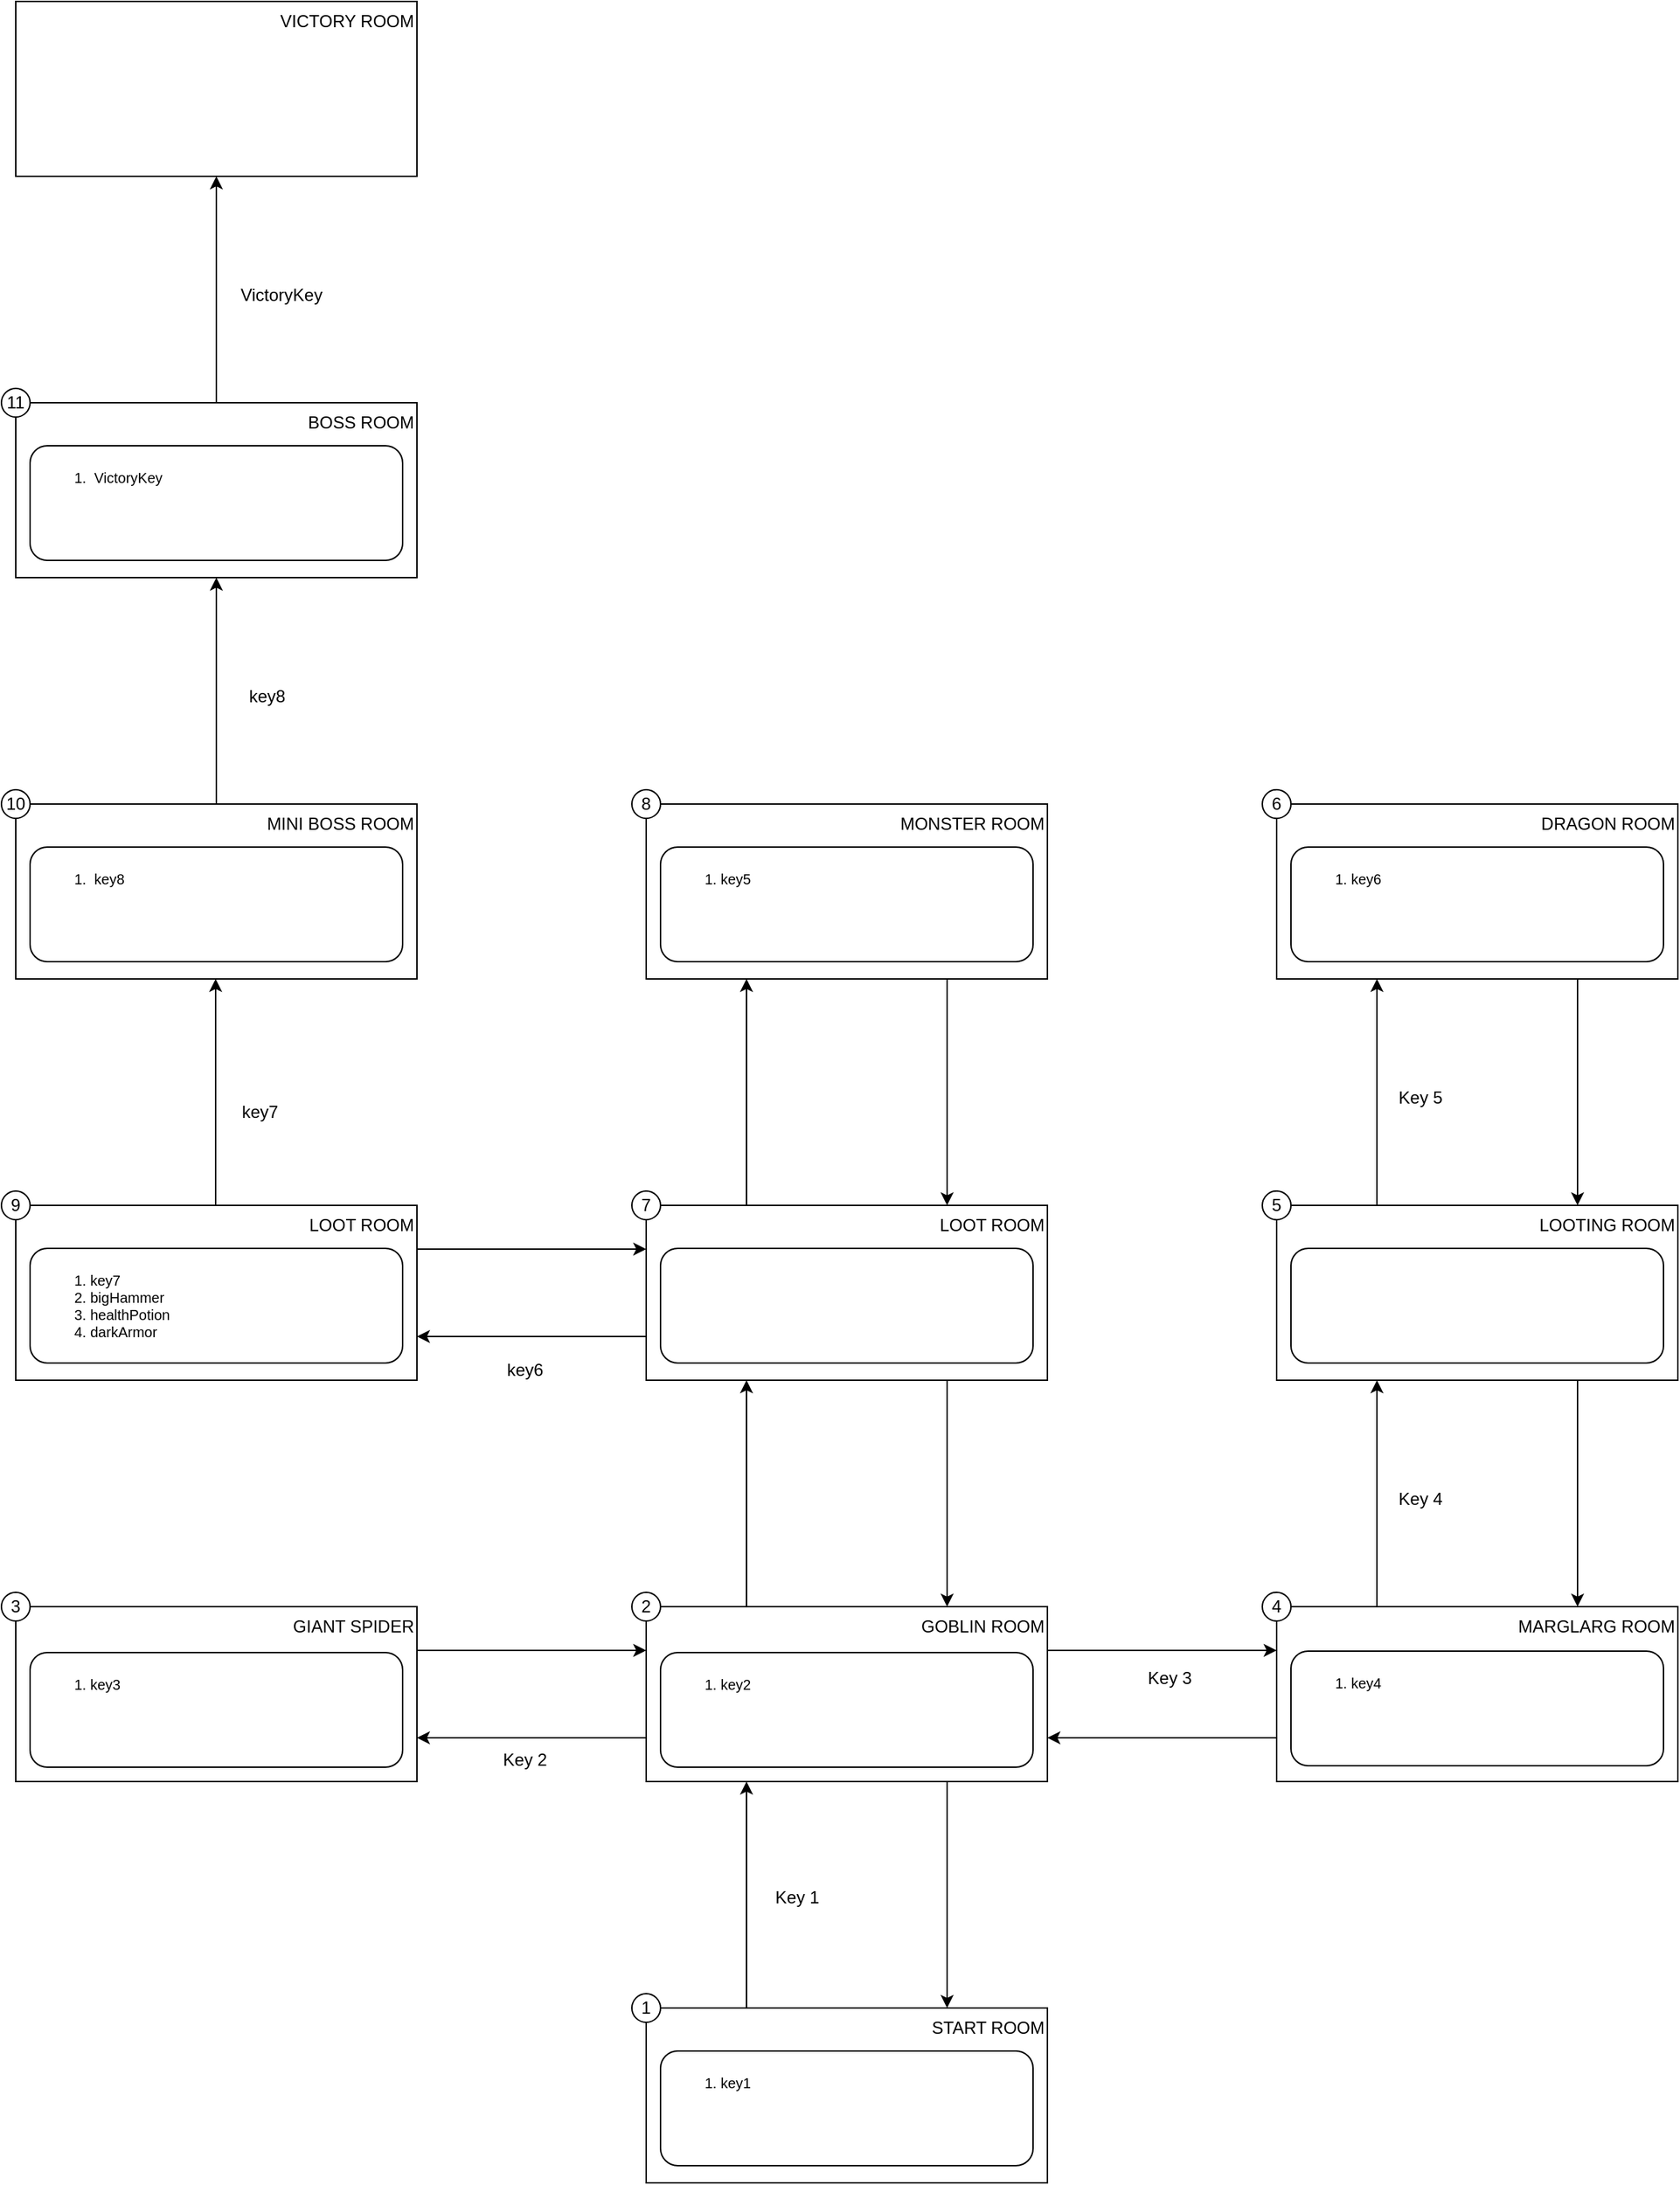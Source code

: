 <mxfile version="24.5.2" type="device">
  <diagram name="Pagina-1" id="9mHcJXdj0dUMFOOQDPm1">
    <mxGraphModel dx="2336" dy="1946" grid="1" gridSize="10" guides="1" tooltips="1" connect="1" arrows="1" fold="1" page="1" pageScale="1" pageWidth="827" pageHeight="1169" math="0" shadow="0">
      <root>
        <mxCell id="0" />
        <mxCell id="1" parent="0" />
        <mxCell id="ytGMDuZpWYm2PS7Yhij4-1" style="edgeStyle=none;rounded=0;orthogonalLoop=1;jettySize=auto;html=1;exitX=0.75;exitY=1;exitDx=0;exitDy=0;entryX=0.75;entryY=0;entryDx=0;entryDy=0;" edge="1" parent="1" source="ytGMDuZpWYm2PS7Yhij4-5" target="ytGMDuZpWYm2PS7Yhij4-7">
          <mxGeometry relative="1" as="geometry" />
        </mxCell>
        <mxCell id="ytGMDuZpWYm2PS7Yhij4-2" style="edgeStyle=none;rounded=0;orthogonalLoop=1;jettySize=auto;html=1;exitX=0;exitY=0.75;exitDx=0;exitDy=0;entryX=1;entryY=0.75;entryDx=0;entryDy=0;" edge="1" parent="1" source="ytGMDuZpWYm2PS7Yhij4-5" target="ytGMDuZpWYm2PS7Yhij4-12">
          <mxGeometry relative="1" as="geometry" />
        </mxCell>
        <mxCell id="ytGMDuZpWYm2PS7Yhij4-3" style="edgeStyle=none;rounded=0;orthogonalLoop=1;jettySize=auto;html=1;exitX=1;exitY=0.25;exitDx=0;exitDy=0;entryX=0;entryY=0.25;entryDx=0;entryDy=0;" edge="1" parent="1" source="ytGMDuZpWYm2PS7Yhij4-5" target="ytGMDuZpWYm2PS7Yhij4-10">
          <mxGeometry relative="1" as="geometry" />
        </mxCell>
        <mxCell id="ytGMDuZpWYm2PS7Yhij4-4" style="edgeStyle=none;rounded=0;orthogonalLoop=1;jettySize=auto;html=1;exitX=0.25;exitY=0;exitDx=0;exitDy=0;entryX=0.25;entryY=1;entryDx=0;entryDy=0;" edge="1" parent="1" source="ytGMDuZpWYm2PS7Yhij4-5" target="ytGMDuZpWYm2PS7Yhij4-19">
          <mxGeometry relative="1" as="geometry" />
        </mxCell>
        <mxCell id="ytGMDuZpWYm2PS7Yhij4-5" value="GOBLIN ROOM" style="whiteSpace=wrap;html=1;align=right;verticalAlign=top;" vertex="1" parent="1">
          <mxGeometry x="240" y="520" width="280" height="122" as="geometry" />
        </mxCell>
        <mxCell id="ytGMDuZpWYm2PS7Yhij4-6" style="edgeStyle=none;rounded=0;orthogonalLoop=1;jettySize=auto;html=1;exitX=0.25;exitY=0;exitDx=0;exitDy=0;entryX=0.25;entryY=1;entryDx=0;entryDy=0;" edge="1" parent="1" source="ytGMDuZpWYm2PS7Yhij4-7" target="ytGMDuZpWYm2PS7Yhij4-5">
          <mxGeometry relative="1" as="geometry" />
        </mxCell>
        <mxCell id="ytGMDuZpWYm2PS7Yhij4-7" value="START ROOM" style="whiteSpace=wrap;html=1;align=right;verticalAlign=top;" vertex="1" parent="1">
          <mxGeometry x="240" y="800" width="280" height="122" as="geometry" />
        </mxCell>
        <mxCell id="ytGMDuZpWYm2PS7Yhij4-8" style="edgeStyle=none;rounded=0;orthogonalLoop=1;jettySize=auto;html=1;exitX=0;exitY=0.75;exitDx=0;exitDy=0;entryX=1;entryY=0.75;entryDx=0;entryDy=0;" edge="1" parent="1" source="ytGMDuZpWYm2PS7Yhij4-10" target="ytGMDuZpWYm2PS7Yhij4-5">
          <mxGeometry relative="1" as="geometry" />
        </mxCell>
        <mxCell id="ytGMDuZpWYm2PS7Yhij4-9" style="edgeStyle=none;rounded=0;orthogonalLoop=1;jettySize=auto;html=1;exitX=0.25;exitY=0;exitDx=0;exitDy=0;entryX=0.25;entryY=1;entryDx=0;entryDy=0;" edge="1" parent="1" source="ytGMDuZpWYm2PS7Yhij4-10" target="ytGMDuZpWYm2PS7Yhij4-22">
          <mxGeometry relative="1" as="geometry" />
        </mxCell>
        <mxCell id="ytGMDuZpWYm2PS7Yhij4-10" value="MARGLARG ROOM" style="whiteSpace=wrap;html=1;align=right;verticalAlign=top;" vertex="1" parent="1">
          <mxGeometry x="680" y="520" width="280" height="122" as="geometry" />
        </mxCell>
        <mxCell id="ytGMDuZpWYm2PS7Yhij4-11" style="edgeStyle=none;rounded=0;orthogonalLoop=1;jettySize=auto;html=1;exitX=1;exitY=0.25;exitDx=0;exitDy=0;entryX=0;entryY=0.25;entryDx=0;entryDy=0;" edge="1" parent="1" source="ytGMDuZpWYm2PS7Yhij4-12" target="ytGMDuZpWYm2PS7Yhij4-5">
          <mxGeometry relative="1" as="geometry" />
        </mxCell>
        <mxCell id="ytGMDuZpWYm2PS7Yhij4-12" value="GIANT SPIDER" style="whiteSpace=wrap;html=1;align=right;verticalAlign=top;" vertex="1" parent="1">
          <mxGeometry x="-200" y="520" width="280" height="122" as="geometry" />
        </mxCell>
        <mxCell id="ytGMDuZpWYm2PS7Yhij4-13" style="edgeStyle=none;rounded=0;orthogonalLoop=1;jettySize=auto;html=1;exitX=1;exitY=0.25;exitDx=0;exitDy=0;entryX=0;entryY=0.25;entryDx=0;entryDy=0;" edge="1" parent="1" source="ytGMDuZpWYm2PS7Yhij4-15" target="ytGMDuZpWYm2PS7Yhij4-19">
          <mxGeometry relative="1" as="geometry" />
        </mxCell>
        <mxCell id="ytGMDuZpWYm2PS7Yhij4-14" style="edgeStyle=none;rounded=0;orthogonalLoop=1;jettySize=auto;html=1;exitX=0.5;exitY=0;exitDx=0;exitDy=0;entryX=0.5;entryY=1;entryDx=0;entryDy=0;" edge="1" parent="1">
          <mxGeometry relative="1" as="geometry">
            <mxPoint x="-60.5" y="240" as="sourcePoint" />
            <mxPoint x="-60.5" y="82" as="targetPoint" />
          </mxGeometry>
        </mxCell>
        <mxCell id="ytGMDuZpWYm2PS7Yhij4-15" value="LOOT ROOM" style="whiteSpace=wrap;html=1;align=right;verticalAlign=top;" vertex="1" parent="1">
          <mxGeometry x="-200" y="240" width="280" height="122" as="geometry" />
        </mxCell>
        <mxCell id="ytGMDuZpWYm2PS7Yhij4-16" style="edgeStyle=none;rounded=0;orthogonalLoop=1;jettySize=auto;html=1;exitX=0.75;exitY=1;exitDx=0;exitDy=0;entryX=0.75;entryY=0;entryDx=0;entryDy=0;" edge="1" parent="1" source="ytGMDuZpWYm2PS7Yhij4-19" target="ytGMDuZpWYm2PS7Yhij4-5">
          <mxGeometry relative="1" as="geometry" />
        </mxCell>
        <mxCell id="ytGMDuZpWYm2PS7Yhij4-17" style="edgeStyle=none;rounded=0;orthogonalLoop=1;jettySize=auto;html=1;exitX=0.25;exitY=0;exitDx=0;exitDy=0;entryX=0.25;entryY=1;entryDx=0;entryDy=0;" edge="1" parent="1" source="ytGMDuZpWYm2PS7Yhij4-19" target="ytGMDuZpWYm2PS7Yhij4-26">
          <mxGeometry relative="1" as="geometry" />
        </mxCell>
        <mxCell id="ytGMDuZpWYm2PS7Yhij4-18" style="edgeStyle=none;rounded=0;orthogonalLoop=1;jettySize=auto;html=1;exitX=0;exitY=0.75;exitDx=0;exitDy=0;entryX=1;entryY=0.75;entryDx=0;entryDy=0;" edge="1" parent="1" source="ytGMDuZpWYm2PS7Yhij4-19" target="ytGMDuZpWYm2PS7Yhij4-15">
          <mxGeometry relative="1" as="geometry" />
        </mxCell>
        <mxCell id="ytGMDuZpWYm2PS7Yhij4-19" value="LOOT ROOM" style="whiteSpace=wrap;html=1;align=right;verticalAlign=top;" vertex="1" parent="1">
          <mxGeometry x="240" y="240" width="280" height="122" as="geometry" />
        </mxCell>
        <mxCell id="ytGMDuZpWYm2PS7Yhij4-20" style="edgeStyle=none;rounded=0;orthogonalLoop=1;jettySize=auto;html=1;exitX=0.75;exitY=1;exitDx=0;exitDy=0;entryX=0.75;entryY=0;entryDx=0;entryDy=0;" edge="1" parent="1" source="ytGMDuZpWYm2PS7Yhij4-22" target="ytGMDuZpWYm2PS7Yhij4-10">
          <mxGeometry relative="1" as="geometry" />
        </mxCell>
        <mxCell id="ytGMDuZpWYm2PS7Yhij4-21" style="edgeStyle=none;rounded=0;orthogonalLoop=1;jettySize=auto;html=1;exitX=0.25;exitY=0;exitDx=0;exitDy=0;entryX=0.25;entryY=1;entryDx=0;entryDy=0;" edge="1" parent="1" source="ytGMDuZpWYm2PS7Yhij4-22" target="ytGMDuZpWYm2PS7Yhij4-24">
          <mxGeometry relative="1" as="geometry" />
        </mxCell>
        <mxCell id="ytGMDuZpWYm2PS7Yhij4-22" value="LOOTING ROOM" style="whiteSpace=wrap;html=1;verticalAlign=top;align=right;" vertex="1" parent="1">
          <mxGeometry x="680" y="240" width="280" height="122" as="geometry" />
        </mxCell>
        <mxCell id="ytGMDuZpWYm2PS7Yhij4-23" style="edgeStyle=none;rounded=0;orthogonalLoop=1;jettySize=auto;html=1;exitX=0.75;exitY=1;exitDx=0;exitDy=0;entryX=0.75;entryY=0;entryDx=0;entryDy=0;" edge="1" parent="1" source="ytGMDuZpWYm2PS7Yhij4-24" target="ytGMDuZpWYm2PS7Yhij4-22">
          <mxGeometry relative="1" as="geometry" />
        </mxCell>
        <mxCell id="ytGMDuZpWYm2PS7Yhij4-24" value="DRAGON ROOM" style="whiteSpace=wrap;html=1;align=right;verticalAlign=top;" vertex="1" parent="1">
          <mxGeometry x="680" y="-40" width="280" height="122" as="geometry" />
        </mxCell>
        <mxCell id="ytGMDuZpWYm2PS7Yhij4-25" style="edgeStyle=none;rounded=0;orthogonalLoop=1;jettySize=auto;html=1;exitX=0.75;exitY=1;exitDx=0;exitDy=0;entryX=0.75;entryY=0;entryDx=0;entryDy=0;" edge="1" parent="1" source="ytGMDuZpWYm2PS7Yhij4-26" target="ytGMDuZpWYm2PS7Yhij4-19">
          <mxGeometry relative="1" as="geometry" />
        </mxCell>
        <mxCell id="ytGMDuZpWYm2PS7Yhij4-26" value="MONSTER ROOM" style="whiteSpace=wrap;html=1;align=right;verticalAlign=top;" vertex="1" parent="1">
          <mxGeometry x="240" y="-40" width="280" height="122" as="geometry" />
        </mxCell>
        <mxCell id="ytGMDuZpWYm2PS7Yhij4-27" style="edgeStyle=none;rounded=0;orthogonalLoop=1;jettySize=auto;html=1;exitX=0.5;exitY=0;exitDx=0;exitDy=0;entryX=0.5;entryY=1;entryDx=0;entryDy=0;" edge="1" parent="1" source="ytGMDuZpWYm2PS7Yhij4-28" target="ytGMDuZpWYm2PS7Yhij4-29">
          <mxGeometry relative="1" as="geometry" />
        </mxCell>
        <mxCell id="ytGMDuZpWYm2PS7Yhij4-28" value="MINI BOSS ROOM" style="whiteSpace=wrap;html=1;align=right;verticalAlign=top;" vertex="1" parent="1">
          <mxGeometry x="-200" y="-40" width="280" height="122" as="geometry" />
        </mxCell>
        <mxCell id="ytGMDuZpWYm2PS7Yhij4-58" style="edgeStyle=orthogonalEdgeStyle;rounded=0;orthogonalLoop=1;jettySize=auto;html=1;exitX=0.5;exitY=0;exitDx=0;exitDy=0;entryX=0.5;entryY=1;entryDx=0;entryDy=0;" edge="1" parent="1" source="ytGMDuZpWYm2PS7Yhij4-29" target="ytGMDuZpWYm2PS7Yhij4-57">
          <mxGeometry relative="1" as="geometry" />
        </mxCell>
        <mxCell id="ytGMDuZpWYm2PS7Yhij4-29" value="BOSS ROOM" style="whiteSpace=wrap;html=1;align=right;horizontal=1;verticalAlign=top;" vertex="1" parent="1">
          <mxGeometry x="-200" y="-320" width="280" height="122" as="geometry" />
        </mxCell>
        <mxCell id="ytGMDuZpWYm2PS7Yhij4-30" value="Key 4" style="text;html=1;align=center;verticalAlign=middle;resizable=0;points=[];autosize=1;strokeColor=none;fillColor=none;" vertex="1" parent="1">
          <mxGeometry x="755" y="430" width="50" height="30" as="geometry" />
        </mxCell>
        <mxCell id="ytGMDuZpWYm2PS7Yhij4-31" value="Key 5" style="text;html=1;align=center;verticalAlign=middle;resizable=0;points=[];autosize=1;strokeColor=none;fillColor=none;" vertex="1" parent="1">
          <mxGeometry x="755" y="150" width="50" height="30" as="geometry" />
        </mxCell>
        <mxCell id="ytGMDuZpWYm2PS7Yhij4-32" value="Key 1" style="text;html=1;align=center;verticalAlign=middle;resizable=0;points=[];autosize=1;strokeColor=none;fillColor=none;" vertex="1" parent="1">
          <mxGeometry x="320" y="708" width="50" height="30" as="geometry" />
        </mxCell>
        <mxCell id="ytGMDuZpWYm2PS7Yhij4-33" value="Key 2" style="text;html=1;align=center;verticalAlign=middle;resizable=0;points=[];autosize=1;strokeColor=none;fillColor=none;" vertex="1" parent="1">
          <mxGeometry x="130" y="612" width="50" height="30" as="geometry" />
        </mxCell>
        <mxCell id="ytGMDuZpWYm2PS7Yhij4-34" value="Key 3" style="text;html=1;align=center;verticalAlign=middle;resizable=0;points=[];autosize=1;strokeColor=none;fillColor=none;" vertex="1" parent="1">
          <mxGeometry x="580" y="555" width="50" height="30" as="geometry" />
        </mxCell>
        <mxCell id="ytGMDuZpWYm2PS7Yhij4-35" value="1" style="ellipse;whiteSpace=wrap;html=1;" vertex="1" parent="1">
          <mxGeometry x="230" y="790" width="20" height="20" as="geometry" />
        </mxCell>
        <mxCell id="ytGMDuZpWYm2PS7Yhij4-36" value="2" style="ellipse;whiteSpace=wrap;html=1;" vertex="1" parent="1">
          <mxGeometry x="230" y="510" width="20" height="20" as="geometry" />
        </mxCell>
        <mxCell id="ytGMDuZpWYm2PS7Yhij4-37" value="3" style="ellipse;whiteSpace=wrap;html=1;" vertex="1" parent="1">
          <mxGeometry x="-210" y="510" width="20" height="20" as="geometry" />
        </mxCell>
        <mxCell id="ytGMDuZpWYm2PS7Yhij4-38" value="4" style="ellipse;whiteSpace=wrap;html=1;" vertex="1" parent="1">
          <mxGeometry x="670" y="510" width="20" height="20" as="geometry" />
        </mxCell>
        <mxCell id="ytGMDuZpWYm2PS7Yhij4-39" value="5" style="ellipse;whiteSpace=wrap;html=1;" vertex="1" parent="1">
          <mxGeometry x="670" y="230" width="20" height="20" as="geometry" />
        </mxCell>
        <mxCell id="ytGMDuZpWYm2PS7Yhij4-40" value="6" style="ellipse;whiteSpace=wrap;html=1;" vertex="1" parent="1">
          <mxGeometry x="670" y="-50" width="20" height="20" as="geometry" />
        </mxCell>
        <mxCell id="ytGMDuZpWYm2PS7Yhij4-41" value="7" style="ellipse;whiteSpace=wrap;html=1;" vertex="1" parent="1">
          <mxGeometry x="230" y="230" width="20" height="20" as="geometry" />
        </mxCell>
        <mxCell id="ytGMDuZpWYm2PS7Yhij4-42" value="8" style="ellipse;whiteSpace=wrap;html=1;" vertex="1" parent="1">
          <mxGeometry x="230" y="-50" width="20" height="20" as="geometry" />
        </mxCell>
        <mxCell id="ytGMDuZpWYm2PS7Yhij4-43" value="9" style="ellipse;whiteSpace=wrap;html=1;" vertex="1" parent="1">
          <mxGeometry x="-210" y="230" width="20" height="20" as="geometry" />
        </mxCell>
        <mxCell id="ytGMDuZpWYm2PS7Yhij4-44" value="10" style="ellipse;whiteSpace=wrap;html=1;" vertex="1" parent="1">
          <mxGeometry x="-210" y="-50" width="20" height="20" as="geometry" />
        </mxCell>
        <mxCell id="ytGMDuZpWYm2PS7Yhij4-45" value="11" style="ellipse;whiteSpace=wrap;html=1;" vertex="1" parent="1">
          <mxGeometry x="-210" y="-330" width="20" height="20" as="geometry" />
        </mxCell>
        <mxCell id="ytGMDuZpWYm2PS7Yhij4-46" value="&lt;ol style=&quot;font-size: 10px;&quot;&gt;&lt;li style=&quot;font-size: 10px;&quot;&gt;key1&lt;/li&gt;&lt;/ol&gt;" style="rounded=1;whiteSpace=wrap;html=1;align=left;verticalAlign=top;fontSize=10;" vertex="1" parent="1">
          <mxGeometry x="250" y="830" width="260" height="80" as="geometry" />
        </mxCell>
        <mxCell id="ytGMDuZpWYm2PS7Yhij4-47" value="&lt;ol style=&quot;font-size: 10px;&quot;&gt;&lt;li&gt;key2&lt;/li&gt;&lt;/ol&gt;" style="rounded=1;whiteSpace=wrap;html=1;align=left;verticalAlign=top;" vertex="1" parent="1">
          <mxGeometry x="250" y="552" width="260" height="80" as="geometry" />
        </mxCell>
        <mxCell id="ytGMDuZpWYm2PS7Yhij4-48" value="&lt;ol style=&quot;font-size: 10px;&quot;&gt;&lt;li&gt;&lt;font style=&quot;font-size: 10px;&quot;&gt;key3&lt;/font&gt;&lt;/li&gt;&lt;/ol&gt;" style="rounded=1;whiteSpace=wrap;html=1;align=left;verticalAlign=top;" vertex="1" parent="1">
          <mxGeometry x="-190" y="552" width="260" height="80" as="geometry" />
        </mxCell>
        <mxCell id="ytGMDuZpWYm2PS7Yhij4-49" value="&lt;ol style=&quot;font-size: 10px;&quot;&gt;&lt;li&gt;key4&lt;/li&gt;&lt;/ol&gt;" style="rounded=1;whiteSpace=wrap;html=1;align=left;verticalAlign=top;" vertex="1" parent="1">
          <mxGeometry x="690" y="551" width="260" height="80" as="geometry" />
        </mxCell>
        <mxCell id="ytGMDuZpWYm2PS7Yhij4-50" value="&lt;div&gt;&lt;span style=&quot;font-size: 10px;&quot;&gt;&lt;br&gt;&lt;/span&gt;&lt;/div&gt;" style="rounded=1;whiteSpace=wrap;html=1;align=left;verticalAlign=top;" vertex="1" parent="1">
          <mxGeometry x="690" y="270" width="260" height="80" as="geometry" />
        </mxCell>
        <mxCell id="ytGMDuZpWYm2PS7Yhij4-51" value="&lt;ol style=&quot;font-size: 10px;&quot;&gt;&lt;li&gt;key6&lt;/li&gt;&lt;/ol&gt;" style="rounded=1;whiteSpace=wrap;html=1;align=left;verticalAlign=top;" vertex="1" parent="1">
          <mxGeometry x="690" y="-10" width="260" height="80" as="geometry" />
        </mxCell>
        <mxCell id="ytGMDuZpWYm2PS7Yhij4-52" value="&lt;div&gt;&lt;span style=&quot;font-size: 10px;&quot;&gt;&lt;br&gt;&lt;/span&gt;&lt;/div&gt;" style="rounded=1;whiteSpace=wrap;html=1;align=left;verticalAlign=top;" vertex="1" parent="1">
          <mxGeometry x="250" y="270" width="260" height="80" as="geometry" />
        </mxCell>
        <mxCell id="ytGMDuZpWYm2PS7Yhij4-53" value="&lt;ol style=&quot;font-size: 10px;&quot;&gt;&lt;li&gt;key5&lt;/li&gt;&lt;/ol&gt;" style="rounded=1;whiteSpace=wrap;html=1;align=left;verticalAlign=top;" vertex="1" parent="1">
          <mxGeometry x="250" y="-10" width="260" height="80" as="geometry" />
        </mxCell>
        <mxCell id="ytGMDuZpWYm2PS7Yhij4-54" value="key6" style="text;html=1;align=center;verticalAlign=middle;resizable=0;points=[];autosize=1;strokeColor=none;fillColor=none;" vertex="1" parent="1">
          <mxGeometry x="130" y="340" width="50" height="30" as="geometry" />
        </mxCell>
        <mxCell id="ytGMDuZpWYm2PS7Yhij4-55" value="&lt;ol style=&quot;font-size: 10px;&quot;&gt;&lt;li&gt;key7&lt;/li&gt;&lt;li&gt;bigHammer&lt;/li&gt;&lt;li&gt;healthPotion&lt;/li&gt;&lt;li&gt;darkArmor&lt;/li&gt;&lt;/ol&gt;" style="rounded=1;whiteSpace=wrap;html=1;align=left;verticalAlign=top;" vertex="1" parent="1">
          <mxGeometry x="-190" y="270" width="260" height="80" as="geometry" />
        </mxCell>
        <mxCell id="ytGMDuZpWYm2PS7Yhij4-56" value="&lt;ol style=&quot;font-size: 10px;&quot;&gt;&lt;li&gt;&amp;nbsp;key8&lt;/li&gt;&lt;/ol&gt;" style="rounded=1;whiteSpace=wrap;html=1;align=left;verticalAlign=top;" vertex="1" parent="1">
          <mxGeometry x="-190" y="-10" width="260" height="80" as="geometry" />
        </mxCell>
        <mxCell id="ytGMDuZpWYm2PS7Yhij4-57" value="VICTORY ROOM" style="whiteSpace=wrap;html=1;align=right;horizontal=1;verticalAlign=top;" vertex="1" parent="1">
          <mxGeometry x="-200" y="-600" width="280" height="122" as="geometry" />
        </mxCell>
        <mxCell id="ytGMDuZpWYm2PS7Yhij4-59" value="&lt;ol style=&quot;font-size: 10px;&quot;&gt;&lt;li&gt;&amp;nbsp;VictoryKey&lt;/li&gt;&lt;/ol&gt;" style="rounded=1;whiteSpace=wrap;html=1;align=left;verticalAlign=top;" vertex="1" parent="1">
          <mxGeometry x="-190" y="-290" width="260" height="80" as="geometry" />
        </mxCell>
        <mxCell id="ytGMDuZpWYm2PS7Yhij4-60" value="key8" style="text;html=1;align=center;verticalAlign=middle;resizable=0;points=[];autosize=1;strokeColor=none;fillColor=none;" vertex="1" parent="1">
          <mxGeometry x="-50" y="-130" width="50" height="30" as="geometry" />
        </mxCell>
        <mxCell id="ytGMDuZpWYm2PS7Yhij4-61" value="VictoryKey" style="text;html=1;align=center;verticalAlign=middle;resizable=0;points=[];autosize=1;strokeColor=none;fillColor=none;" vertex="1" parent="1">
          <mxGeometry x="-55" y="-410" width="80" height="30" as="geometry" />
        </mxCell>
        <mxCell id="ytGMDuZpWYm2PS7Yhij4-62" value="key7" style="text;html=1;align=center;verticalAlign=middle;resizable=0;points=[];autosize=1;strokeColor=none;fillColor=none;" vertex="1" parent="1">
          <mxGeometry x="-55" y="160" width="50" height="30" as="geometry" />
        </mxCell>
      </root>
    </mxGraphModel>
  </diagram>
</mxfile>
